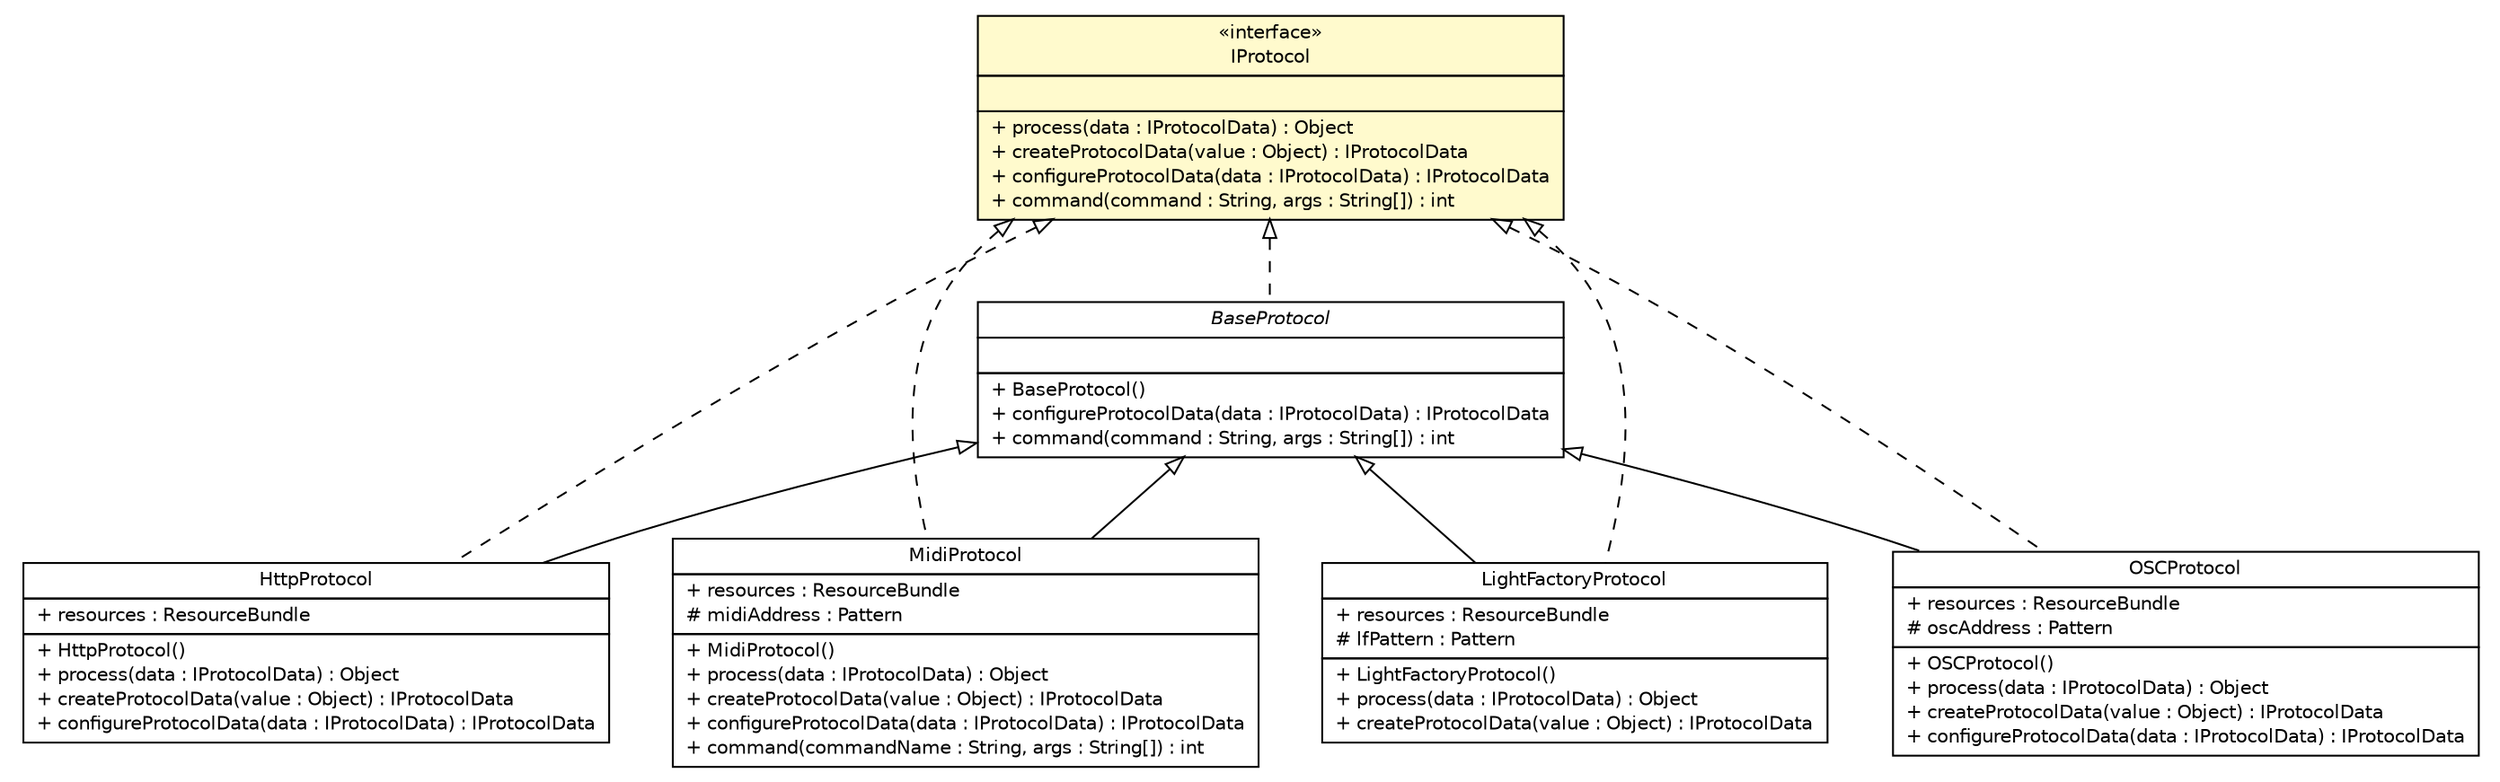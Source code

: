 #!/usr/local/bin/dot
#
# Class diagram 
# Generated by UMLGraph version R5_6 (http://www.umlgraph.org/)
#

digraph G {
	edge [fontname="Helvetica",fontsize=10,labelfontname="Helvetica",labelfontsize=10];
	node [fontname="Helvetica",fontsize=10,shape=plaintext];
	nodesep=0.25;
	ranksep=0.5;
	// com.xley.lfosc.IProtocol
	c1177 [label=<<table title="com.xley.lfosc.IProtocol" border="0" cellborder="1" cellspacing="0" cellpadding="2" port="p" bgcolor="lemonChiffon" href="./IProtocol.html">
		<tr><td><table border="0" cellspacing="0" cellpadding="1">
<tr><td align="center" balign="center"> &#171;interface&#187; </td></tr>
<tr><td align="center" balign="center"> IProtocol </td></tr>
		</table></td></tr>
		<tr><td><table border="0" cellspacing="0" cellpadding="1">
<tr><td align="left" balign="left">  </td></tr>
		</table></td></tr>
		<tr><td><table border="0" cellspacing="0" cellpadding="1">
<tr><td align="left" balign="left"> + process(data : IProtocolData) : Object </td></tr>
<tr><td align="left" balign="left"> + createProtocolData(value : Object) : IProtocolData </td></tr>
<tr><td align="left" balign="left"> + configureProtocolData(data : IProtocolData) : IProtocolData </td></tr>
<tr><td align="left" balign="left"> + command(command : String, args : String[]) : int </td></tr>
		</table></td></tr>
		</table>>, URL="./IProtocol.html", fontname="Helvetica", fontcolor="black", fontsize=10.0];
	// com.xley.lfosc.http.HttpProtocol
	c1182 [label=<<table title="com.xley.lfosc.http.HttpProtocol" border="0" cellborder="1" cellspacing="0" cellpadding="2" port="p" href="./http/HttpProtocol.html">
		<tr><td><table border="0" cellspacing="0" cellpadding="1">
<tr><td align="center" balign="center"> HttpProtocol </td></tr>
		</table></td></tr>
		<tr><td><table border="0" cellspacing="0" cellpadding="1">
<tr><td align="left" balign="left"> + resources : ResourceBundle </td></tr>
		</table></td></tr>
		<tr><td><table border="0" cellspacing="0" cellpadding="1">
<tr><td align="left" balign="left"> + HttpProtocol() </td></tr>
<tr><td align="left" balign="left"> + process(data : IProtocolData) : Object </td></tr>
<tr><td align="left" balign="left"> + createProtocolData(value : Object) : IProtocolData </td></tr>
<tr><td align="left" balign="left"> + configureProtocolData(data : IProtocolData) : IProtocolData </td></tr>
		</table></td></tr>
		</table>>, URL="./http/HttpProtocol.html", fontname="Helvetica", fontcolor="black", fontsize=10.0];
	// com.xley.lfosc.impl.BaseProtocol
	c1193 [label=<<table title="com.xley.lfosc.impl.BaseProtocol" border="0" cellborder="1" cellspacing="0" cellpadding="2" port="p" href="./impl/BaseProtocol.html">
		<tr><td><table border="0" cellspacing="0" cellpadding="1">
<tr><td align="center" balign="center"><font face="Helvetica-Oblique"> BaseProtocol </font></td></tr>
		</table></td></tr>
		<tr><td><table border="0" cellspacing="0" cellpadding="1">
<tr><td align="left" balign="left">  </td></tr>
		</table></td></tr>
		<tr><td><table border="0" cellspacing="0" cellpadding="1">
<tr><td align="left" balign="left"> + BaseProtocol() </td></tr>
<tr><td align="left" balign="left"> + configureProtocolData(data : IProtocolData) : IProtocolData </td></tr>
<tr><td align="left" balign="left"> + command(command : String, args : String[]) : int </td></tr>
		</table></td></tr>
		</table>>, URL="./impl/BaseProtocol.html", fontname="Helvetica", fontcolor="black", fontsize=10.0];
	// com.xley.lfosc.midi.MidiProtocol
	c1200 [label=<<table title="com.xley.lfosc.midi.MidiProtocol" border="0" cellborder="1" cellspacing="0" cellpadding="2" port="p" href="./midi/MidiProtocol.html">
		<tr><td><table border="0" cellspacing="0" cellpadding="1">
<tr><td align="center" balign="center"> MidiProtocol </td></tr>
		</table></td></tr>
		<tr><td><table border="0" cellspacing="0" cellpadding="1">
<tr><td align="left" balign="left"> + resources : ResourceBundle </td></tr>
<tr><td align="left" balign="left"> # midiAddress : Pattern </td></tr>
		</table></td></tr>
		<tr><td><table border="0" cellspacing="0" cellpadding="1">
<tr><td align="left" balign="left"> + MidiProtocol() </td></tr>
<tr><td align="left" balign="left"> + process(data : IProtocolData) : Object </td></tr>
<tr><td align="left" balign="left"> + createProtocolData(value : Object) : IProtocolData </td></tr>
<tr><td align="left" balign="left"> + configureProtocolData(data : IProtocolData) : IProtocolData </td></tr>
<tr><td align="left" balign="left"> + command(commandName : String, args : String[]) : int </td></tr>
		</table></td></tr>
		</table>>, URL="./midi/MidiProtocol.html", fontname="Helvetica", fontcolor="black", fontsize=10.0];
	// com.xley.lfosc.lightfactory.LightFactoryProtocol
	c1202 [label=<<table title="com.xley.lfosc.lightfactory.LightFactoryProtocol" border="0" cellborder="1" cellspacing="0" cellpadding="2" port="p" href="./lightfactory/LightFactoryProtocol.html">
		<tr><td><table border="0" cellspacing="0" cellpadding="1">
<tr><td align="center" balign="center"> LightFactoryProtocol </td></tr>
		</table></td></tr>
		<tr><td><table border="0" cellspacing="0" cellpadding="1">
<tr><td align="left" balign="left"> + resources : ResourceBundle </td></tr>
<tr><td align="left" balign="left"> # lfPattern : Pattern </td></tr>
		</table></td></tr>
		<tr><td><table border="0" cellspacing="0" cellpadding="1">
<tr><td align="left" balign="left"> + LightFactoryProtocol() </td></tr>
<tr><td align="left" balign="left"> + process(data : IProtocolData) : Object </td></tr>
<tr><td align="left" balign="left"> + createProtocolData(value : Object) : IProtocolData </td></tr>
		</table></td></tr>
		</table>>, URL="./lightfactory/LightFactoryProtocol.html", fontname="Helvetica", fontcolor="black", fontsize=10.0];
	// com.xley.lfosc.osc.OSCProtocol
	c1209 [label=<<table title="com.xley.lfosc.osc.OSCProtocol" border="0" cellborder="1" cellspacing="0" cellpadding="2" port="p" href="./osc/OSCProtocol.html">
		<tr><td><table border="0" cellspacing="0" cellpadding="1">
<tr><td align="center" balign="center"> OSCProtocol </td></tr>
		</table></td></tr>
		<tr><td><table border="0" cellspacing="0" cellpadding="1">
<tr><td align="left" balign="left"> + resources : ResourceBundle </td></tr>
<tr><td align="left" balign="left"> # oscAddress : Pattern </td></tr>
		</table></td></tr>
		<tr><td><table border="0" cellspacing="0" cellpadding="1">
<tr><td align="left" balign="left"> + OSCProtocol() </td></tr>
<tr><td align="left" balign="left"> + process(data : IProtocolData) : Object </td></tr>
<tr><td align="left" balign="left"> + createProtocolData(value : Object) : IProtocolData </td></tr>
<tr><td align="left" balign="left"> + configureProtocolData(data : IProtocolData) : IProtocolData </td></tr>
		</table></td></tr>
		</table>>, URL="./osc/OSCProtocol.html", fontname="Helvetica", fontcolor="black", fontsize=10.0];
	//com.xley.lfosc.http.HttpProtocol extends com.xley.lfosc.impl.BaseProtocol
	c1193:p -> c1182:p [dir=back,arrowtail=empty];
	//com.xley.lfosc.http.HttpProtocol implements com.xley.lfosc.IProtocol
	c1177:p -> c1182:p [dir=back,arrowtail=empty,style=dashed];
	//com.xley.lfosc.impl.BaseProtocol implements com.xley.lfosc.IProtocol
	c1177:p -> c1193:p [dir=back,arrowtail=empty,style=dashed];
	//com.xley.lfosc.midi.MidiProtocol extends com.xley.lfosc.impl.BaseProtocol
	c1193:p -> c1200:p [dir=back,arrowtail=empty];
	//com.xley.lfosc.midi.MidiProtocol implements com.xley.lfosc.IProtocol
	c1177:p -> c1200:p [dir=back,arrowtail=empty,style=dashed];
	//com.xley.lfosc.lightfactory.LightFactoryProtocol extends com.xley.lfosc.impl.BaseProtocol
	c1193:p -> c1202:p [dir=back,arrowtail=empty];
	//com.xley.lfosc.lightfactory.LightFactoryProtocol implements com.xley.lfosc.IProtocol
	c1177:p -> c1202:p [dir=back,arrowtail=empty,style=dashed];
	//com.xley.lfosc.osc.OSCProtocol extends com.xley.lfosc.impl.BaseProtocol
	c1193:p -> c1209:p [dir=back,arrowtail=empty];
	//com.xley.lfosc.osc.OSCProtocol implements com.xley.lfosc.IProtocol
	c1177:p -> c1209:p [dir=back,arrowtail=empty,style=dashed];
}

